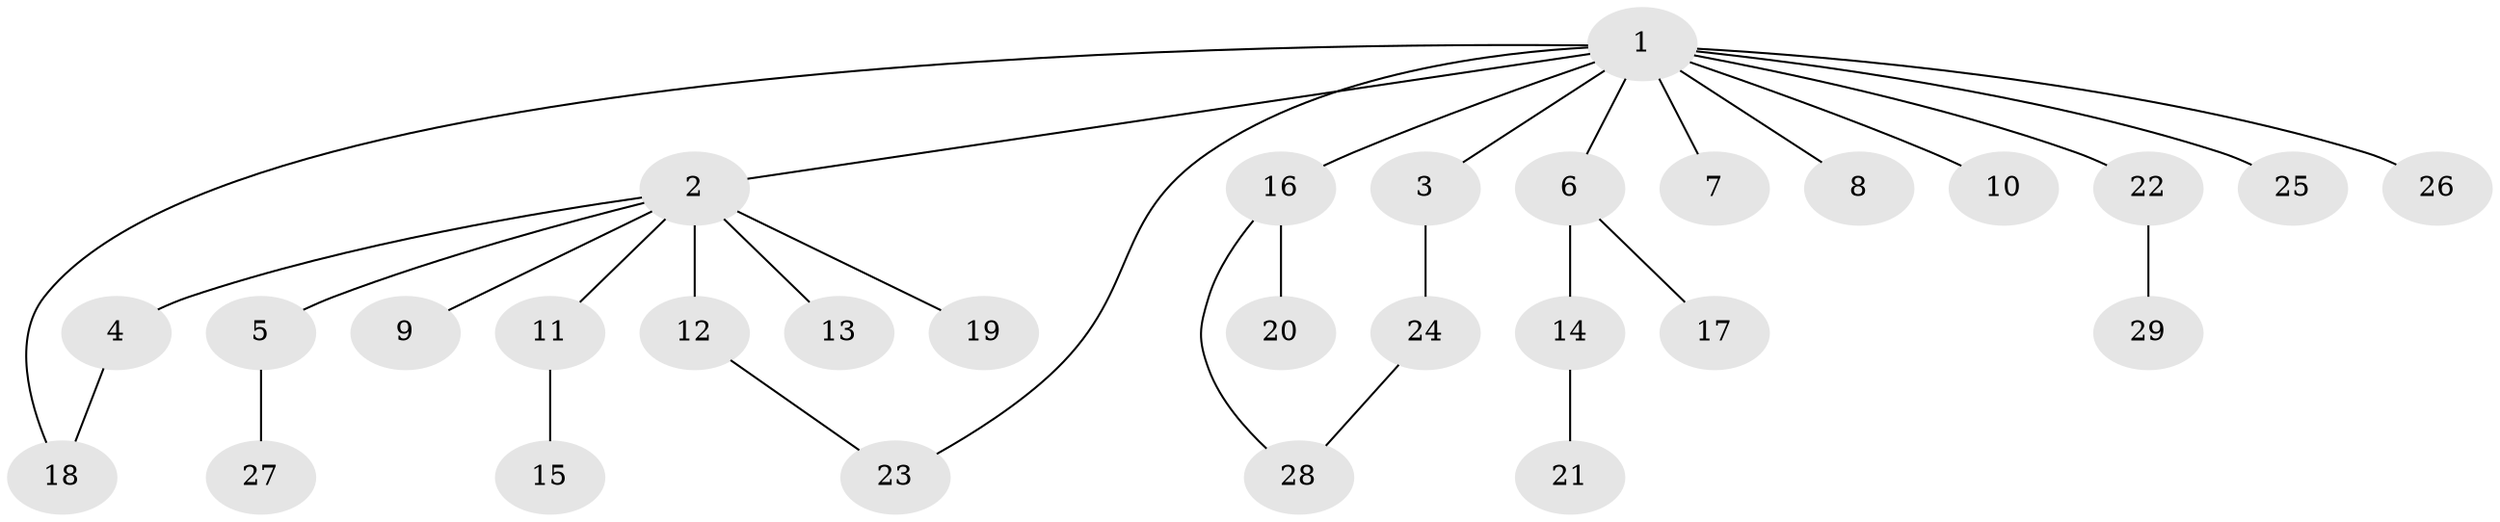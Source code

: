// original degree distribution, {13: 0.017857142857142856, 14: 0.017857142857142856, 3: 0.16071428571428573, 4: 0.03571428571428571, 1: 0.5535714285714286, 2: 0.19642857142857142, 5: 0.017857142857142856}
// Generated by graph-tools (version 1.1) at 2025/35/03/09/25 02:35:26]
// undirected, 29 vertices, 31 edges
graph export_dot {
graph [start="1"]
  node [color=gray90,style=filled];
  1;
  2;
  3;
  4;
  5;
  6;
  7;
  8;
  9;
  10;
  11;
  12;
  13;
  14;
  15;
  16;
  17;
  18;
  19;
  20;
  21;
  22;
  23;
  24;
  25;
  26;
  27;
  28;
  29;
  1 -- 2 [weight=1.0];
  1 -- 3 [weight=1.0];
  1 -- 6 [weight=1.0];
  1 -- 7 [weight=1.0];
  1 -- 8 [weight=1.0];
  1 -- 10 [weight=1.0];
  1 -- 16 [weight=1.0];
  1 -- 18 [weight=1.0];
  1 -- 22 [weight=1.0];
  1 -- 23 [weight=1.0];
  1 -- 25 [weight=1.0];
  1 -- 26 [weight=1.0];
  2 -- 4 [weight=2.0];
  2 -- 5 [weight=2.0];
  2 -- 9 [weight=1.0];
  2 -- 11 [weight=1.0];
  2 -- 12 [weight=1.0];
  2 -- 13 [weight=1.0];
  2 -- 19 [weight=4.0];
  3 -- 24 [weight=1.0];
  4 -- 18 [weight=1.0];
  5 -- 27 [weight=1.0];
  6 -- 14 [weight=1.0];
  6 -- 17 [weight=1.0];
  11 -- 15 [weight=3.0];
  12 -- 23 [weight=1.0];
  14 -- 21 [weight=2.0];
  16 -- 20 [weight=2.0];
  16 -- 28 [weight=1.0];
  22 -- 29 [weight=1.0];
  24 -- 28 [weight=1.0];
}
